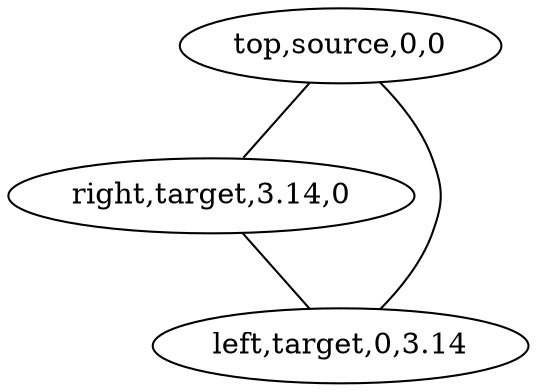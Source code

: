 graph G {
0[label="top,source,0,0"];
1[label="right,target,3.14,0"];
2[label="left,target,0,3.14"];
0--1 ;
1--2 ;
2--0 ;
}
